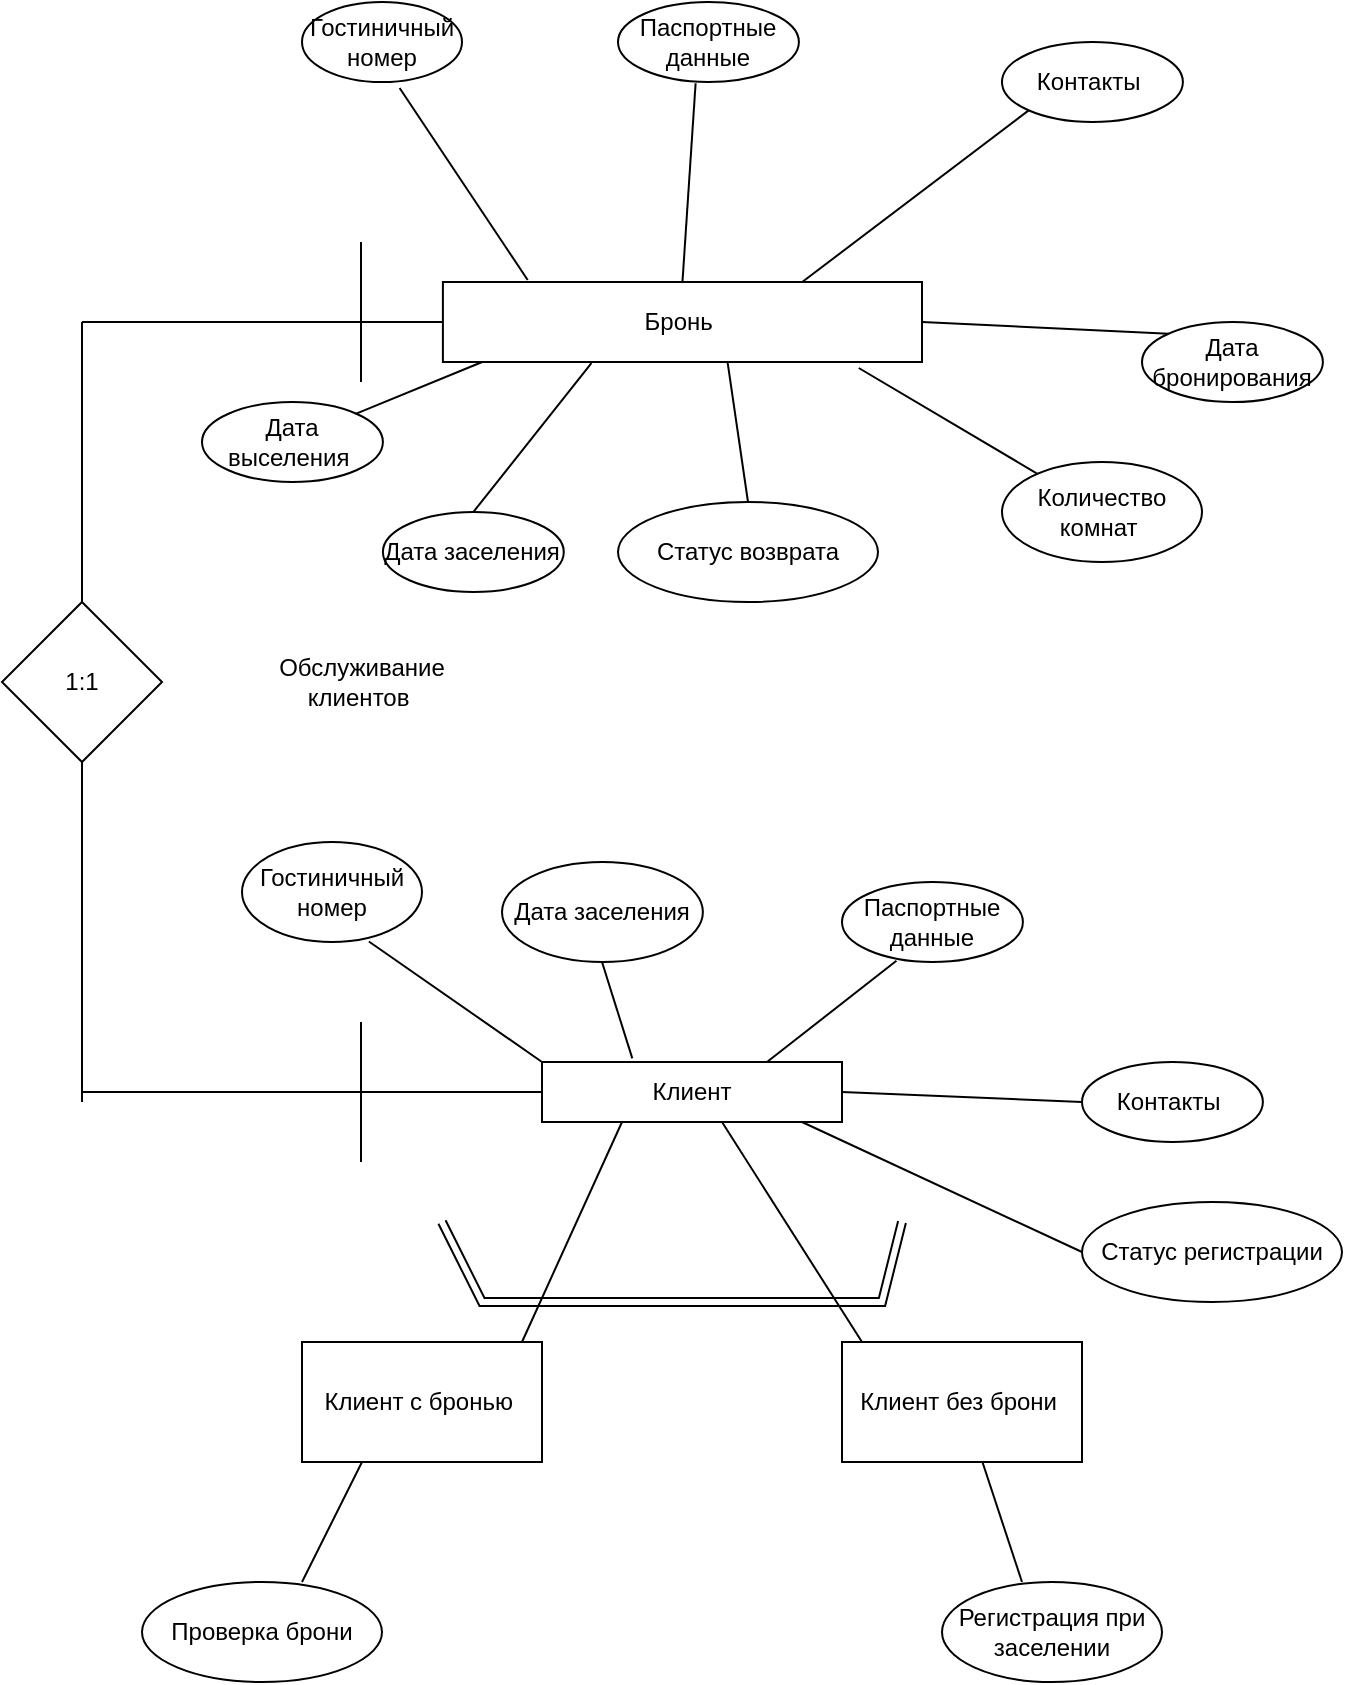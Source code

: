 <mxfile version="17.2.1" type="github">
  <diagram id="FW4g5HwIK_-cr7-IKV0p" name="Page-1">
    <mxGraphModel dx="997" dy="580" grid="1" gridSize="10" guides="1" tooltips="1" connect="1" arrows="1" fold="1" page="1" pageScale="1" pageWidth="827" pageHeight="1169" math="0" shadow="0">
      <root>
        <mxCell id="0" />
        <mxCell id="1" parent="0" />
        <mxCell id="xUX9h-55Ks003LkP6B5o-2" value="Гостиничный номер" style="ellipse;whiteSpace=wrap;html=1;" vertex="1" parent="1">
          <mxGeometry x="180" y="660" width="90" height="50" as="geometry" />
        </mxCell>
        <mxCell id="xUX9h-55Ks003LkP6B5o-3" value="Клиент" style="rounded=0;whiteSpace=wrap;html=1;gradientColor=none;shadow=0;" vertex="1" parent="1">
          <mxGeometry x="330" y="770" width="150" height="30" as="geometry" />
        </mxCell>
        <mxCell id="xUX9h-55Ks003LkP6B5o-13" value="" style="endArrow=none;html=1;rounded=0;exitX=0.301;exitY=-0.06;exitDx=0;exitDy=0;exitPerimeter=0;" edge="1" parent="1" source="xUX9h-55Ks003LkP6B5o-3">
          <mxGeometry width="50" height="50" relative="1" as="geometry">
            <mxPoint x="350.0" y="713.39" as="sourcePoint" />
            <mxPoint x="360" y="720" as="targetPoint" />
          </mxGeometry>
        </mxCell>
        <mxCell id="xUX9h-55Ks003LkP6B5o-14" value="Дата заселения" style="ellipse;whiteSpace=wrap;html=1;shadow=0;gradientColor=none;" vertex="1" parent="1">
          <mxGeometry x="310" y="670" width="100.45" height="50" as="geometry" />
        </mxCell>
        <mxCell id="xUX9h-55Ks003LkP6B5o-16" value="Паспортные данные" style="ellipse;whiteSpace=wrap;html=1;shadow=0;gradientColor=none;" vertex="1" parent="1">
          <mxGeometry x="480" y="680" width="90.45" height="40" as="geometry" />
        </mxCell>
        <mxCell id="xUX9h-55Ks003LkP6B5o-17" value="" style="endArrow=none;html=1;rounded=0;exitX=0.75;exitY=0;exitDx=0;exitDy=0;entryX=0.301;entryY=0.985;entryDx=0;entryDy=0;entryPerimeter=0;" edge="1" parent="1" source="xUX9h-55Ks003LkP6B5o-3" target="xUX9h-55Ks003LkP6B5o-16">
          <mxGeometry width="50" height="50" relative="1" as="geometry">
            <mxPoint x="400" y="800" as="sourcePoint" />
            <mxPoint x="450" y="750" as="targetPoint" />
          </mxGeometry>
        </mxCell>
        <mxCell id="xUX9h-55Ks003LkP6B5o-18" value="Статус регистрации" style="ellipse;whiteSpace=wrap;html=1;shadow=0;gradientColor=none;" vertex="1" parent="1">
          <mxGeometry x="600" y="840" width="130" height="50" as="geometry" />
        </mxCell>
        <mxCell id="xUX9h-55Ks003LkP6B5o-19" value="" style="endArrow=none;html=1;rounded=0;entryX=0;entryY=0.5;entryDx=0;entryDy=0;" edge="1" parent="1" target="xUX9h-55Ks003LkP6B5o-18">
          <mxGeometry width="50" height="50" relative="1" as="geometry">
            <mxPoint x="460" y="800" as="sourcePoint" />
            <mxPoint x="517" y="860" as="targetPoint" />
            <Array as="points" />
          </mxGeometry>
        </mxCell>
        <mxCell id="xUX9h-55Ks003LkP6B5o-22" value="" style="endArrow=none;html=1;rounded=0;exitX=1;exitY=0.5;exitDx=0;exitDy=0;" edge="1" parent="1" source="xUX9h-55Ks003LkP6B5o-3">
          <mxGeometry width="50" height="50" relative="1" as="geometry">
            <mxPoint x="400" y="780" as="sourcePoint" />
            <mxPoint x="600" y="790" as="targetPoint" />
          </mxGeometry>
        </mxCell>
        <mxCell id="xUX9h-55Ks003LkP6B5o-23" value="Контакты&amp;nbsp;" style="ellipse;whiteSpace=wrap;html=1;shadow=0;gradientColor=none;" vertex="1" parent="1">
          <mxGeometry x="600" y="770" width="90.45" height="40" as="geometry" />
        </mxCell>
        <mxCell id="xUX9h-55Ks003LkP6B5o-28" value="" style="endArrow=none;html=1;rounded=0;exitX=0;exitY=0;exitDx=0;exitDy=0;entryX=0.705;entryY=0.995;entryDx=0;entryDy=0;entryPerimeter=0;" edge="1" parent="1" source="xUX9h-55Ks003LkP6B5o-3" target="xUX9h-55Ks003LkP6B5o-2">
          <mxGeometry width="50" height="50" relative="1" as="geometry">
            <mxPoint x="400" y="790" as="sourcePoint" />
            <mxPoint x="450" y="740" as="targetPoint" />
          </mxGeometry>
        </mxCell>
        <mxCell id="xUX9h-55Ks003LkP6B5o-29" value="" style="endArrow=none;html=1;rounded=0;" edge="1" parent="1">
          <mxGeometry width="50" height="50" relative="1" as="geometry">
            <mxPoint x="370" y="800" as="sourcePoint" />
            <mxPoint x="320" y="910" as="targetPoint" />
          </mxGeometry>
        </mxCell>
        <mxCell id="xUX9h-55Ks003LkP6B5o-30" value="" style="endArrow=none;html=1;rounded=0;" edge="1" parent="1">
          <mxGeometry width="50" height="50" relative="1" as="geometry">
            <mxPoint x="420" y="800" as="sourcePoint" />
            <mxPoint x="490" y="910" as="targetPoint" />
          </mxGeometry>
        </mxCell>
        <mxCell id="xUX9h-55Ks003LkP6B5o-33" value="" style="shape=link;html=1;rounded=0;" edge="1" parent="1">
          <mxGeometry width="100" relative="1" as="geometry">
            <mxPoint x="280" y="850" as="sourcePoint" />
            <mxPoint x="510" y="850" as="targetPoint" />
            <Array as="points">
              <mxPoint x="300" y="890" />
              <mxPoint x="500" y="890" />
            </Array>
          </mxGeometry>
        </mxCell>
        <mxCell id="xUX9h-55Ks003LkP6B5o-34" value="Клиент с бронью&amp;nbsp;" style="rounded=0;whiteSpace=wrap;html=1;shadow=0;gradientColor=none;" vertex="1" parent="1">
          <mxGeometry x="210" y="910" width="120" height="60" as="geometry" />
        </mxCell>
        <mxCell id="xUX9h-55Ks003LkP6B5o-35" value="Клиент без брони&amp;nbsp;" style="rounded=0;whiteSpace=wrap;html=1;shadow=0;gradientColor=none;" vertex="1" parent="1">
          <mxGeometry x="480" y="910" width="120" height="60" as="geometry" />
        </mxCell>
        <mxCell id="xUX9h-55Ks003LkP6B5o-36" value="" style="endArrow=none;html=1;rounded=0;entryX=0.25;entryY=1;entryDx=0;entryDy=0;" edge="1" parent="1" target="xUX9h-55Ks003LkP6B5o-34">
          <mxGeometry width="50" height="50" relative="1" as="geometry">
            <mxPoint x="210" y="1030" as="sourcePoint" />
            <mxPoint x="440" y="1030" as="targetPoint" />
          </mxGeometry>
        </mxCell>
        <mxCell id="xUX9h-55Ks003LkP6B5o-37" value="Проверка брони" style="ellipse;whiteSpace=wrap;html=1;shadow=0;gradientColor=none;" vertex="1" parent="1">
          <mxGeometry x="130" y="1030" width="120" height="50" as="geometry" />
        </mxCell>
        <mxCell id="xUX9h-55Ks003LkP6B5o-38" value="" style="endArrow=none;html=1;rounded=0;" edge="1" parent="1">
          <mxGeometry width="50" height="50" relative="1" as="geometry">
            <mxPoint x="570" y="1030" as="sourcePoint" />
            <mxPoint x="550.22" y="970" as="targetPoint" />
          </mxGeometry>
        </mxCell>
        <mxCell id="xUX9h-55Ks003LkP6B5o-40" value="Регистрация при заселении" style="ellipse;whiteSpace=wrap;html=1;shadow=0;gradientColor=none;" vertex="1" parent="1">
          <mxGeometry x="530" y="1030" width="110" height="50" as="geometry" />
        </mxCell>
        <mxCell id="xUX9h-55Ks003LkP6B5o-41" value="" style="endArrow=none;html=1;rounded=0;exitX=0;exitY=0.5;exitDx=0;exitDy=0;" edge="1" parent="1" source="xUX9h-55Ks003LkP6B5o-3">
          <mxGeometry width="50" height="50" relative="1" as="geometry">
            <mxPoint x="380" y="780" as="sourcePoint" />
            <mxPoint x="100" y="785" as="targetPoint" />
          </mxGeometry>
        </mxCell>
        <mxCell id="xUX9h-55Ks003LkP6B5o-48" value="" style="endArrow=none;html=1;rounded=0;" edge="1" parent="1" target="xUX9h-55Ks003LkP6B5o-49">
          <mxGeometry width="50" height="50" relative="1" as="geometry">
            <mxPoint x="100" y="790" as="sourcePoint" />
            <mxPoint x="100" y="600" as="targetPoint" />
          </mxGeometry>
        </mxCell>
        <mxCell id="xUX9h-55Ks003LkP6B5o-49" value="1:1" style="rhombus;whiteSpace=wrap;html=1;shadow=0;gradientColor=none;" vertex="1" parent="1">
          <mxGeometry x="60" y="540" width="80" height="80" as="geometry" />
        </mxCell>
        <mxCell id="xUX9h-55Ks003LkP6B5o-50" value="Обслуживание клиентов&amp;nbsp;" style="text;html=1;strokeColor=none;fillColor=none;align=center;verticalAlign=middle;whiteSpace=wrap;rounded=0;shadow=0;" vertex="1" parent="1">
          <mxGeometry x="170" y="565" width="140" height="30" as="geometry" />
        </mxCell>
        <mxCell id="xUX9h-55Ks003LkP6B5o-51" value="" style="endArrow=none;html=1;rounded=0;exitX=0.5;exitY=0;exitDx=0;exitDy=0;" edge="1" parent="1" source="xUX9h-55Ks003LkP6B5o-49">
          <mxGeometry width="50" height="50" relative="1" as="geometry">
            <mxPoint x="380" y="580" as="sourcePoint" />
            <mxPoint x="100" y="400" as="targetPoint" />
          </mxGeometry>
        </mxCell>
        <mxCell id="xUX9h-55Ks003LkP6B5o-52" value="" style="endArrow=none;html=1;rounded=0;" edge="1" parent="1" target="xUX9h-55Ks003LkP6B5o-53">
          <mxGeometry width="50" height="50" relative="1" as="geometry">
            <mxPoint x="100" y="400" as="sourcePoint" />
            <mxPoint x="280" y="400" as="targetPoint" />
          </mxGeometry>
        </mxCell>
        <mxCell id="xUX9h-55Ks003LkP6B5o-53" value="Бронь&amp;nbsp;" style="rounded=0;whiteSpace=wrap;html=1;shadow=0;gradientColor=none;" vertex="1" parent="1">
          <mxGeometry x="280.45" y="380" width="239.55" height="40" as="geometry" />
        </mxCell>
        <mxCell id="xUX9h-55Ks003LkP6B5o-54" value="Гостиничный номер" style="ellipse;whiteSpace=wrap;html=1;" vertex="1" parent="1">
          <mxGeometry x="210" y="240" width="80" height="40" as="geometry" />
        </mxCell>
        <mxCell id="xUX9h-55Ks003LkP6B5o-56" value="Паспортные данные" style="ellipse;whiteSpace=wrap;html=1;shadow=0;gradientColor=none;" vertex="1" parent="1">
          <mxGeometry x="368" y="240" width="90.45" height="40" as="geometry" />
        </mxCell>
        <mxCell id="xUX9h-55Ks003LkP6B5o-57" value="Контакты&amp;nbsp;" style="ellipse;whiteSpace=wrap;html=1;shadow=0;gradientColor=none;" vertex="1" parent="1">
          <mxGeometry x="560" y="260" width="90.45" height="40" as="geometry" />
        </mxCell>
        <mxCell id="xUX9h-55Ks003LkP6B5o-58" value="Дата бронирования" style="ellipse;whiteSpace=wrap;html=1;shadow=0;gradientColor=none;" vertex="1" parent="1">
          <mxGeometry x="630" y="400" width="90.45" height="40" as="geometry" />
        </mxCell>
        <mxCell id="xUX9h-55Ks003LkP6B5o-59" value="Статус возврата" style="ellipse;whiteSpace=wrap;html=1;shadow=0;gradientColor=none;" vertex="1" parent="1">
          <mxGeometry x="368" y="490" width="130" height="50" as="geometry" />
        </mxCell>
        <mxCell id="xUX9h-55Ks003LkP6B5o-60" value="" style="endArrow=none;html=1;rounded=0;exitX=0.177;exitY=-0.025;exitDx=0;exitDy=0;exitPerimeter=0;entryX=0.61;entryY=1.075;entryDx=0;entryDy=0;entryPerimeter=0;" edge="1" parent="1" source="xUX9h-55Ks003LkP6B5o-53" target="xUX9h-55Ks003LkP6B5o-54">
          <mxGeometry width="50" height="50" relative="1" as="geometry">
            <mxPoint x="380" y="450" as="sourcePoint" />
            <mxPoint x="430" y="400" as="targetPoint" />
          </mxGeometry>
        </mxCell>
        <mxCell id="xUX9h-55Ks003LkP6B5o-61" value="" style="endArrow=none;html=1;rounded=0;exitX=0.5;exitY=0;exitDx=0;exitDy=0;entryX=0.429;entryY=1.015;entryDx=0;entryDy=0;entryPerimeter=0;" edge="1" parent="1" source="xUX9h-55Ks003LkP6B5o-53" target="xUX9h-55Ks003LkP6B5o-56">
          <mxGeometry width="50" height="50" relative="1" as="geometry">
            <mxPoint x="332.85" y="389" as="sourcePoint" />
            <mxPoint x="268.8" y="293" as="targetPoint" />
          </mxGeometry>
        </mxCell>
        <mxCell id="xUX9h-55Ks003LkP6B5o-62" value="" style="endArrow=none;html=1;rounded=0;exitX=0.75;exitY=0;exitDx=0;exitDy=0;entryX=0;entryY=1;entryDx=0;entryDy=0;" edge="1" parent="1" source="xUX9h-55Ks003LkP6B5o-53" target="xUX9h-55Ks003LkP6B5o-57">
          <mxGeometry width="50" height="50" relative="1" as="geometry">
            <mxPoint x="342.85" y="399" as="sourcePoint" />
            <mxPoint x="278.8" y="303" as="targetPoint" />
          </mxGeometry>
        </mxCell>
        <mxCell id="xUX9h-55Ks003LkP6B5o-63" value="" style="endArrow=none;html=1;rounded=0;exitX=1;exitY=0.5;exitDx=0;exitDy=0;entryX=0;entryY=0;entryDx=0;entryDy=0;" edge="1" parent="1" source="xUX9h-55Ks003LkP6B5o-53" target="xUX9h-55Ks003LkP6B5o-58">
          <mxGeometry width="50" height="50" relative="1" as="geometry">
            <mxPoint x="470.113" y="390" as="sourcePoint" />
            <mxPoint x="583.326" y="304.177" as="targetPoint" />
          </mxGeometry>
        </mxCell>
        <mxCell id="xUX9h-55Ks003LkP6B5o-64" value="" style="endArrow=none;html=1;rounded=0;exitX=0.594;exitY=0.995;exitDx=0;exitDy=0;entryX=0.5;entryY=0;entryDx=0;entryDy=0;exitPerimeter=0;" edge="1" parent="1" source="xUX9h-55Ks003LkP6B5o-53" target="xUX9h-55Ks003LkP6B5o-59">
          <mxGeometry width="50" height="50" relative="1" as="geometry">
            <mxPoint x="480.113" y="400" as="sourcePoint" />
            <mxPoint x="593.326" y="314.177" as="targetPoint" />
          </mxGeometry>
        </mxCell>
        <mxCell id="xUX9h-55Ks003LkP6B5o-66" value="Дата выселения&amp;nbsp;" style="ellipse;whiteSpace=wrap;html=1;shadow=0;gradientColor=none;" vertex="1" parent="1">
          <mxGeometry x="160" y="440" width="90.45" height="40" as="geometry" />
        </mxCell>
        <mxCell id="xUX9h-55Ks003LkP6B5o-67" value="Дата заселения" style="ellipse;whiteSpace=wrap;html=1;shadow=0;gradientColor=none;" vertex="1" parent="1">
          <mxGeometry x="250.45" y="495" width="90.45" height="40" as="geometry" />
        </mxCell>
        <mxCell id="xUX9h-55Ks003LkP6B5o-68" value="" style="endArrow=none;html=1;rounded=0;exitX=0.082;exitY=1;exitDx=0;exitDy=0;exitPerimeter=0;entryX=1;entryY=0;entryDx=0;entryDy=0;" edge="1" parent="1" source="xUX9h-55Ks003LkP6B5o-53" target="xUX9h-55Ks003LkP6B5o-66">
          <mxGeometry width="50" height="50" relative="1" as="geometry">
            <mxPoint x="332.85" y="389" as="sourcePoint" />
            <mxPoint x="268.8" y="293" as="targetPoint" />
          </mxGeometry>
        </mxCell>
        <mxCell id="xUX9h-55Ks003LkP6B5o-69" value="" style="endArrow=none;html=1;rounded=0;exitX=0.31;exitY=1.015;exitDx=0;exitDy=0;exitPerimeter=0;entryX=0.5;entryY=0;entryDx=0;entryDy=0;" edge="1" parent="1" source="xUX9h-55Ks003LkP6B5o-53" target="xUX9h-55Ks003LkP6B5o-67">
          <mxGeometry width="50" height="50" relative="1" as="geometry">
            <mxPoint x="310.093" y="430" as="sourcePoint" />
            <mxPoint x="247.124" y="455.823" as="targetPoint" />
          </mxGeometry>
        </mxCell>
        <mxCell id="xUX9h-55Ks003LkP6B5o-70" value="" style="endArrow=none;html=1;rounded=0;" edge="1" parent="1">
          <mxGeometry width="50" height="50" relative="1" as="geometry">
            <mxPoint x="239.5" y="820" as="sourcePoint" />
            <mxPoint x="239.5" y="750" as="targetPoint" />
          </mxGeometry>
        </mxCell>
        <mxCell id="xUX9h-55Ks003LkP6B5o-71" value="" style="endArrow=none;html=1;rounded=0;" edge="1" parent="1">
          <mxGeometry width="50" height="50" relative="1" as="geometry">
            <mxPoint x="239.5" y="430" as="sourcePoint" />
            <mxPoint x="239.5" y="360" as="targetPoint" />
          </mxGeometry>
        </mxCell>
        <mxCell id="xUX9h-55Ks003LkP6B5o-72" value="" style="endArrow=none;html=1;rounded=0;exitX=0.868;exitY=1.075;exitDx=0;exitDy=0;exitPerimeter=0;" edge="1" parent="1" source="xUX9h-55Ks003LkP6B5o-53" target="xUX9h-55Ks003LkP6B5o-73">
          <mxGeometry width="50" height="50" relative="1" as="geometry">
            <mxPoint x="432.743" y="429.8" as="sourcePoint" />
            <mxPoint x="590" y="490" as="targetPoint" />
          </mxGeometry>
        </mxCell>
        <mxCell id="xUX9h-55Ks003LkP6B5o-73" value="Количество комнат&amp;nbsp;" style="ellipse;whiteSpace=wrap;html=1;shadow=0;gradientColor=none;" vertex="1" parent="1">
          <mxGeometry x="560" y="470" width="100" height="50" as="geometry" />
        </mxCell>
      </root>
    </mxGraphModel>
  </diagram>
</mxfile>
